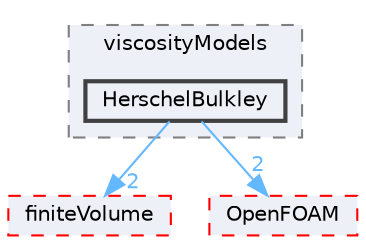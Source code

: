 digraph "src/transportModels/incompressible/viscosityModels/HerschelBulkley"
{
 // LATEX_PDF_SIZE
  bgcolor="transparent";
  edge [fontname=Helvetica,fontsize=10,labelfontname=Helvetica,labelfontsize=10];
  node [fontname=Helvetica,fontsize=10,shape=box,height=0.2,width=0.4];
  compound=true
  subgraph clusterdir_96098a512bec5be00e402918bdacabdd {
    graph [ bgcolor="#edf0f7", pencolor="grey50", label="viscosityModels", fontname=Helvetica,fontsize=10 style="filled,dashed", URL="dir_96098a512bec5be00e402918bdacabdd.html",tooltip=""]
  dir_bc9d600d06c7f6f15ec9d10495e9d3a9 [label="HerschelBulkley", fillcolor="#edf0f7", color="grey25", style="filled,bold", URL="dir_bc9d600d06c7f6f15ec9d10495e9d3a9.html",tooltip=""];
  }
  dir_9bd15774b555cf7259a6fa18f99fe99b [label="finiteVolume", fillcolor="#edf0f7", color="red", style="filled,dashed", URL="dir_9bd15774b555cf7259a6fa18f99fe99b.html",tooltip=""];
  dir_c5473ff19b20e6ec4dfe5c310b3778a8 [label="OpenFOAM", fillcolor="#edf0f7", color="red", style="filled,dashed", URL="dir_c5473ff19b20e6ec4dfe5c310b3778a8.html",tooltip=""];
  dir_bc9d600d06c7f6f15ec9d10495e9d3a9->dir_9bd15774b555cf7259a6fa18f99fe99b [headlabel="2", labeldistance=1.5 headhref="dir_001732_001387.html" href="dir_001732_001387.html" color="steelblue1" fontcolor="steelblue1"];
  dir_bc9d600d06c7f6f15ec9d10495e9d3a9->dir_c5473ff19b20e6ec4dfe5c310b3778a8 [headlabel="2", labeldistance=1.5 headhref="dir_001732_002695.html" href="dir_001732_002695.html" color="steelblue1" fontcolor="steelblue1"];
}
